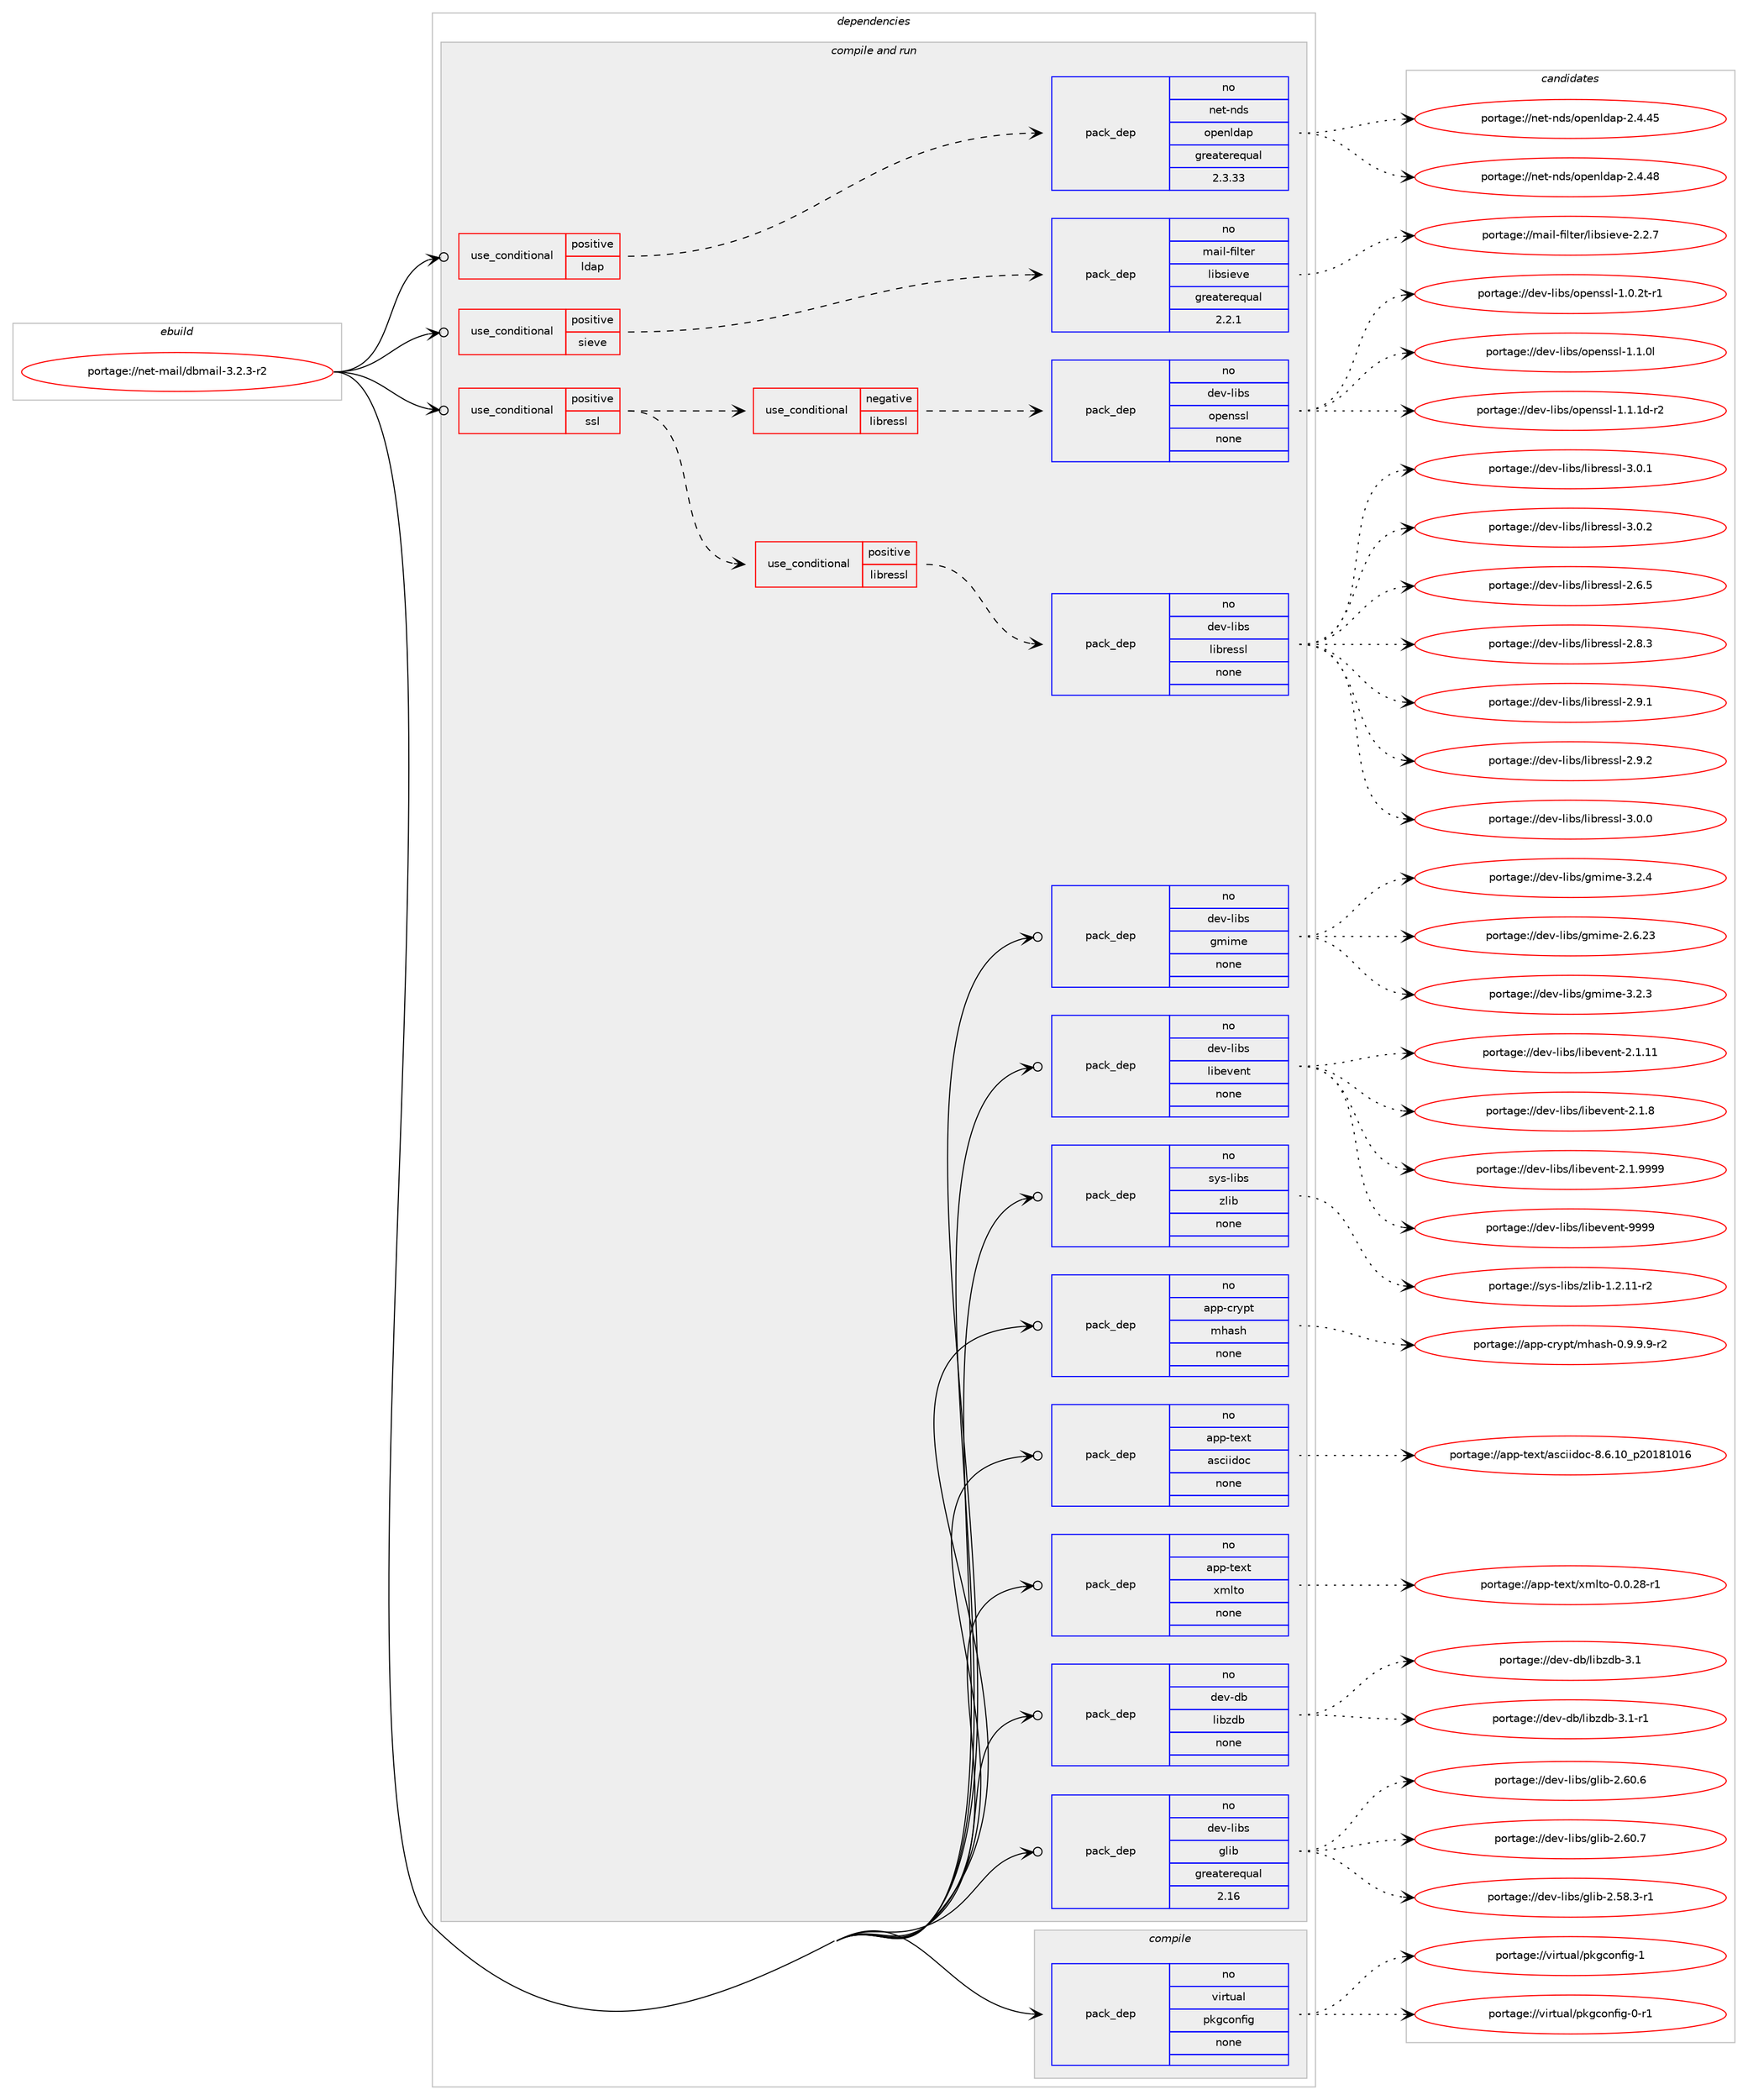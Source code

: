digraph prolog {

# *************
# Graph options
# *************

newrank=true;
concentrate=true;
compound=true;
graph [rankdir=LR,fontname=Helvetica,fontsize=10,ranksep=1.5];#, ranksep=2.5, nodesep=0.2];
edge  [arrowhead=vee];
node  [fontname=Helvetica,fontsize=10];

# **********
# The ebuild
# **********

subgraph cluster_leftcol {
color=gray;
rank=same;
label=<<i>ebuild</i>>;
id [label="portage://net-mail/dbmail-3.2.3-r2", color=red, width=4, href="../net-mail/dbmail-3.2.3-r2.svg"];
}

# ****************
# The dependencies
# ****************

subgraph cluster_midcol {
color=gray;
label=<<i>dependencies</i>>;
subgraph cluster_compile {
fillcolor="#eeeeee";
style=filled;
label=<<i>compile</i>>;
subgraph pack265634 {
dependency362388 [label=<<TABLE BORDER="0" CELLBORDER="1" CELLSPACING="0" CELLPADDING="4" WIDTH="220"><TR><TD ROWSPAN="6" CELLPADDING="30">pack_dep</TD></TR><TR><TD WIDTH="110">no</TD></TR><TR><TD>virtual</TD></TR><TR><TD>pkgconfig</TD></TR><TR><TD>none</TD></TR><TR><TD></TD></TR></TABLE>>, shape=none, color=blue];
}
id:e -> dependency362388:w [weight=20,style="solid",arrowhead="vee"];
}
subgraph cluster_compileandrun {
fillcolor="#eeeeee";
style=filled;
label=<<i>compile and run</i>>;
subgraph cond90711 {
dependency362389 [label=<<TABLE BORDER="0" CELLBORDER="1" CELLSPACING="0" CELLPADDING="4"><TR><TD ROWSPAN="3" CELLPADDING="10">use_conditional</TD></TR><TR><TD>positive</TD></TR><TR><TD>ldap</TD></TR></TABLE>>, shape=none, color=red];
subgraph pack265635 {
dependency362390 [label=<<TABLE BORDER="0" CELLBORDER="1" CELLSPACING="0" CELLPADDING="4" WIDTH="220"><TR><TD ROWSPAN="6" CELLPADDING="30">pack_dep</TD></TR><TR><TD WIDTH="110">no</TD></TR><TR><TD>net-nds</TD></TR><TR><TD>openldap</TD></TR><TR><TD>greaterequal</TD></TR><TR><TD>2.3.33</TD></TR></TABLE>>, shape=none, color=blue];
}
dependency362389:e -> dependency362390:w [weight=20,style="dashed",arrowhead="vee"];
}
id:e -> dependency362389:w [weight=20,style="solid",arrowhead="odotvee"];
subgraph cond90712 {
dependency362391 [label=<<TABLE BORDER="0" CELLBORDER="1" CELLSPACING="0" CELLPADDING="4"><TR><TD ROWSPAN="3" CELLPADDING="10">use_conditional</TD></TR><TR><TD>positive</TD></TR><TR><TD>sieve</TD></TR></TABLE>>, shape=none, color=red];
subgraph pack265636 {
dependency362392 [label=<<TABLE BORDER="0" CELLBORDER="1" CELLSPACING="0" CELLPADDING="4" WIDTH="220"><TR><TD ROWSPAN="6" CELLPADDING="30">pack_dep</TD></TR><TR><TD WIDTH="110">no</TD></TR><TR><TD>mail-filter</TD></TR><TR><TD>libsieve</TD></TR><TR><TD>greaterequal</TD></TR><TR><TD>2.2.1</TD></TR></TABLE>>, shape=none, color=blue];
}
dependency362391:e -> dependency362392:w [weight=20,style="dashed",arrowhead="vee"];
}
id:e -> dependency362391:w [weight=20,style="solid",arrowhead="odotvee"];
subgraph cond90713 {
dependency362393 [label=<<TABLE BORDER="0" CELLBORDER="1" CELLSPACING="0" CELLPADDING="4"><TR><TD ROWSPAN="3" CELLPADDING="10">use_conditional</TD></TR><TR><TD>positive</TD></TR><TR><TD>ssl</TD></TR></TABLE>>, shape=none, color=red];
subgraph cond90714 {
dependency362394 [label=<<TABLE BORDER="0" CELLBORDER="1" CELLSPACING="0" CELLPADDING="4"><TR><TD ROWSPAN="3" CELLPADDING="10">use_conditional</TD></TR><TR><TD>negative</TD></TR><TR><TD>libressl</TD></TR></TABLE>>, shape=none, color=red];
subgraph pack265637 {
dependency362395 [label=<<TABLE BORDER="0" CELLBORDER="1" CELLSPACING="0" CELLPADDING="4" WIDTH="220"><TR><TD ROWSPAN="6" CELLPADDING="30">pack_dep</TD></TR><TR><TD WIDTH="110">no</TD></TR><TR><TD>dev-libs</TD></TR><TR><TD>openssl</TD></TR><TR><TD>none</TD></TR><TR><TD></TD></TR></TABLE>>, shape=none, color=blue];
}
dependency362394:e -> dependency362395:w [weight=20,style="dashed",arrowhead="vee"];
}
dependency362393:e -> dependency362394:w [weight=20,style="dashed",arrowhead="vee"];
subgraph cond90715 {
dependency362396 [label=<<TABLE BORDER="0" CELLBORDER="1" CELLSPACING="0" CELLPADDING="4"><TR><TD ROWSPAN="3" CELLPADDING="10">use_conditional</TD></TR><TR><TD>positive</TD></TR><TR><TD>libressl</TD></TR></TABLE>>, shape=none, color=red];
subgraph pack265638 {
dependency362397 [label=<<TABLE BORDER="0" CELLBORDER="1" CELLSPACING="0" CELLPADDING="4" WIDTH="220"><TR><TD ROWSPAN="6" CELLPADDING="30">pack_dep</TD></TR><TR><TD WIDTH="110">no</TD></TR><TR><TD>dev-libs</TD></TR><TR><TD>libressl</TD></TR><TR><TD>none</TD></TR><TR><TD></TD></TR></TABLE>>, shape=none, color=blue];
}
dependency362396:e -> dependency362397:w [weight=20,style="dashed",arrowhead="vee"];
}
dependency362393:e -> dependency362396:w [weight=20,style="dashed",arrowhead="vee"];
}
id:e -> dependency362393:w [weight=20,style="solid",arrowhead="odotvee"];
subgraph pack265639 {
dependency362398 [label=<<TABLE BORDER="0" CELLBORDER="1" CELLSPACING="0" CELLPADDING="4" WIDTH="220"><TR><TD ROWSPAN="6" CELLPADDING="30">pack_dep</TD></TR><TR><TD WIDTH="110">no</TD></TR><TR><TD>app-crypt</TD></TR><TR><TD>mhash</TD></TR><TR><TD>none</TD></TR><TR><TD></TD></TR></TABLE>>, shape=none, color=blue];
}
id:e -> dependency362398:w [weight=20,style="solid",arrowhead="odotvee"];
subgraph pack265640 {
dependency362399 [label=<<TABLE BORDER="0" CELLBORDER="1" CELLSPACING="0" CELLPADDING="4" WIDTH="220"><TR><TD ROWSPAN="6" CELLPADDING="30">pack_dep</TD></TR><TR><TD WIDTH="110">no</TD></TR><TR><TD>app-text</TD></TR><TR><TD>asciidoc</TD></TR><TR><TD>none</TD></TR><TR><TD></TD></TR></TABLE>>, shape=none, color=blue];
}
id:e -> dependency362399:w [weight=20,style="solid",arrowhead="odotvee"];
subgraph pack265641 {
dependency362400 [label=<<TABLE BORDER="0" CELLBORDER="1" CELLSPACING="0" CELLPADDING="4" WIDTH="220"><TR><TD ROWSPAN="6" CELLPADDING="30">pack_dep</TD></TR><TR><TD WIDTH="110">no</TD></TR><TR><TD>app-text</TD></TR><TR><TD>xmlto</TD></TR><TR><TD>none</TD></TR><TR><TD></TD></TR></TABLE>>, shape=none, color=blue];
}
id:e -> dependency362400:w [weight=20,style="solid",arrowhead="odotvee"];
subgraph pack265642 {
dependency362401 [label=<<TABLE BORDER="0" CELLBORDER="1" CELLSPACING="0" CELLPADDING="4" WIDTH="220"><TR><TD ROWSPAN="6" CELLPADDING="30">pack_dep</TD></TR><TR><TD WIDTH="110">no</TD></TR><TR><TD>dev-db</TD></TR><TR><TD>libzdb</TD></TR><TR><TD>none</TD></TR><TR><TD></TD></TR></TABLE>>, shape=none, color=blue];
}
id:e -> dependency362401:w [weight=20,style="solid",arrowhead="odotvee"];
subgraph pack265643 {
dependency362402 [label=<<TABLE BORDER="0" CELLBORDER="1" CELLSPACING="0" CELLPADDING="4" WIDTH="220"><TR><TD ROWSPAN="6" CELLPADDING="30">pack_dep</TD></TR><TR><TD WIDTH="110">no</TD></TR><TR><TD>dev-libs</TD></TR><TR><TD>glib</TD></TR><TR><TD>greaterequal</TD></TR><TR><TD>2.16</TD></TR></TABLE>>, shape=none, color=blue];
}
id:e -> dependency362402:w [weight=20,style="solid",arrowhead="odotvee"];
subgraph pack265644 {
dependency362403 [label=<<TABLE BORDER="0" CELLBORDER="1" CELLSPACING="0" CELLPADDING="4" WIDTH="220"><TR><TD ROWSPAN="6" CELLPADDING="30">pack_dep</TD></TR><TR><TD WIDTH="110">no</TD></TR><TR><TD>dev-libs</TD></TR><TR><TD>gmime</TD></TR><TR><TD>none</TD></TR><TR><TD></TD></TR></TABLE>>, shape=none, color=blue];
}
id:e -> dependency362403:w [weight=20,style="solid",arrowhead="odotvee"];
subgraph pack265645 {
dependency362404 [label=<<TABLE BORDER="0" CELLBORDER="1" CELLSPACING="0" CELLPADDING="4" WIDTH="220"><TR><TD ROWSPAN="6" CELLPADDING="30">pack_dep</TD></TR><TR><TD WIDTH="110">no</TD></TR><TR><TD>dev-libs</TD></TR><TR><TD>libevent</TD></TR><TR><TD>none</TD></TR><TR><TD></TD></TR></TABLE>>, shape=none, color=blue];
}
id:e -> dependency362404:w [weight=20,style="solid",arrowhead="odotvee"];
subgraph pack265646 {
dependency362405 [label=<<TABLE BORDER="0" CELLBORDER="1" CELLSPACING="0" CELLPADDING="4" WIDTH="220"><TR><TD ROWSPAN="6" CELLPADDING="30">pack_dep</TD></TR><TR><TD WIDTH="110">no</TD></TR><TR><TD>sys-libs</TD></TR><TR><TD>zlib</TD></TR><TR><TD>none</TD></TR><TR><TD></TD></TR></TABLE>>, shape=none, color=blue];
}
id:e -> dependency362405:w [weight=20,style="solid",arrowhead="odotvee"];
}
subgraph cluster_run {
fillcolor="#eeeeee";
style=filled;
label=<<i>run</i>>;
}
}

# **************
# The candidates
# **************

subgraph cluster_choices {
rank=same;
color=gray;
label=<<i>candidates</i>>;

subgraph choice265634 {
color=black;
nodesep=1;
choiceportage11810511411611797108471121071039911111010210510345484511449 [label="portage://virtual/pkgconfig-0-r1", color=red, width=4,href="../virtual/pkgconfig-0-r1.svg"];
choiceportage1181051141161179710847112107103991111101021051034549 [label="portage://virtual/pkgconfig-1", color=red, width=4,href="../virtual/pkgconfig-1.svg"];
dependency362388:e -> choiceportage11810511411611797108471121071039911111010210510345484511449:w [style=dotted,weight="100"];
dependency362388:e -> choiceportage1181051141161179710847112107103991111101021051034549:w [style=dotted,weight="100"];
}
subgraph choice265635 {
color=black;
nodesep=1;
choiceportage11010111645110100115471111121011101081009711245504652465253 [label="portage://net-nds/openldap-2.4.45", color=red, width=4,href="../net-nds/openldap-2.4.45.svg"];
choiceportage11010111645110100115471111121011101081009711245504652465256 [label="portage://net-nds/openldap-2.4.48", color=red, width=4,href="../net-nds/openldap-2.4.48.svg"];
dependency362390:e -> choiceportage11010111645110100115471111121011101081009711245504652465253:w [style=dotted,weight="100"];
dependency362390:e -> choiceportage11010111645110100115471111121011101081009711245504652465256:w [style=dotted,weight="100"];
}
subgraph choice265636 {
color=black;
nodesep=1;
choiceportage10997105108451021051081161011144710810598115105101118101455046504655 [label="portage://mail-filter/libsieve-2.2.7", color=red, width=4,href="../mail-filter/libsieve-2.2.7.svg"];
dependency362392:e -> choiceportage10997105108451021051081161011144710810598115105101118101455046504655:w [style=dotted,weight="100"];
}
subgraph choice265637 {
color=black;
nodesep=1;
choiceportage1001011184510810598115471111121011101151151084549464846501164511449 [label="portage://dev-libs/openssl-1.0.2t-r1", color=red, width=4,href="../dev-libs/openssl-1.0.2t-r1.svg"];
choiceportage100101118451081059811547111112101110115115108454946494648108 [label="portage://dev-libs/openssl-1.1.0l", color=red, width=4,href="../dev-libs/openssl-1.1.0l.svg"];
choiceportage1001011184510810598115471111121011101151151084549464946491004511450 [label="portage://dev-libs/openssl-1.1.1d-r2", color=red, width=4,href="../dev-libs/openssl-1.1.1d-r2.svg"];
dependency362395:e -> choiceportage1001011184510810598115471111121011101151151084549464846501164511449:w [style=dotted,weight="100"];
dependency362395:e -> choiceportage100101118451081059811547111112101110115115108454946494648108:w [style=dotted,weight="100"];
dependency362395:e -> choiceportage1001011184510810598115471111121011101151151084549464946491004511450:w [style=dotted,weight="100"];
}
subgraph choice265638 {
color=black;
nodesep=1;
choiceportage10010111845108105981154710810598114101115115108455046544653 [label="portage://dev-libs/libressl-2.6.5", color=red, width=4,href="../dev-libs/libressl-2.6.5.svg"];
choiceportage10010111845108105981154710810598114101115115108455046564651 [label="portage://dev-libs/libressl-2.8.3", color=red, width=4,href="../dev-libs/libressl-2.8.3.svg"];
choiceportage10010111845108105981154710810598114101115115108455046574649 [label="portage://dev-libs/libressl-2.9.1", color=red, width=4,href="../dev-libs/libressl-2.9.1.svg"];
choiceportage10010111845108105981154710810598114101115115108455046574650 [label="portage://dev-libs/libressl-2.9.2", color=red, width=4,href="../dev-libs/libressl-2.9.2.svg"];
choiceportage10010111845108105981154710810598114101115115108455146484648 [label="portage://dev-libs/libressl-3.0.0", color=red, width=4,href="../dev-libs/libressl-3.0.0.svg"];
choiceportage10010111845108105981154710810598114101115115108455146484649 [label="portage://dev-libs/libressl-3.0.1", color=red, width=4,href="../dev-libs/libressl-3.0.1.svg"];
choiceportage10010111845108105981154710810598114101115115108455146484650 [label="portage://dev-libs/libressl-3.0.2", color=red, width=4,href="../dev-libs/libressl-3.0.2.svg"];
dependency362397:e -> choiceportage10010111845108105981154710810598114101115115108455046544653:w [style=dotted,weight="100"];
dependency362397:e -> choiceportage10010111845108105981154710810598114101115115108455046564651:w [style=dotted,weight="100"];
dependency362397:e -> choiceportage10010111845108105981154710810598114101115115108455046574649:w [style=dotted,weight="100"];
dependency362397:e -> choiceportage10010111845108105981154710810598114101115115108455046574650:w [style=dotted,weight="100"];
dependency362397:e -> choiceportage10010111845108105981154710810598114101115115108455146484648:w [style=dotted,weight="100"];
dependency362397:e -> choiceportage10010111845108105981154710810598114101115115108455146484649:w [style=dotted,weight="100"];
dependency362397:e -> choiceportage10010111845108105981154710810598114101115115108455146484650:w [style=dotted,weight="100"];
}
subgraph choice265639 {
color=black;
nodesep=1;
choiceportage971121124599114121112116471091049711510445484657465746574511450 [label="portage://app-crypt/mhash-0.9.9.9-r2", color=red, width=4,href="../app-crypt/mhash-0.9.9.9-r2.svg"];
dependency362398:e -> choiceportage971121124599114121112116471091049711510445484657465746574511450:w [style=dotted,weight="100"];
}
subgraph choice265640 {
color=black;
nodesep=1;
choiceportage97112112451161011201164797115991051051001119945564654464948951125048495649484954 [label="portage://app-text/asciidoc-8.6.10_p20181016", color=red, width=4,href="../app-text/asciidoc-8.6.10_p20181016.svg"];
dependency362399:e -> choiceportage97112112451161011201164797115991051051001119945564654464948951125048495649484954:w [style=dotted,weight="100"];
}
subgraph choice265641 {
color=black;
nodesep=1;
choiceportage971121124511610112011647120109108116111454846484650564511449 [label="portage://app-text/xmlto-0.0.28-r1", color=red, width=4,href="../app-text/xmlto-0.0.28-r1.svg"];
dependency362400:e -> choiceportage971121124511610112011647120109108116111454846484650564511449:w [style=dotted,weight="100"];
}
subgraph choice265642 {
color=black;
nodesep=1;
choiceportage100101118451009847108105981221009845514649 [label="portage://dev-db/libzdb-3.1", color=red, width=4,href="../dev-db/libzdb-3.1.svg"];
choiceportage1001011184510098471081059812210098455146494511449 [label="portage://dev-db/libzdb-3.1-r1", color=red, width=4,href="../dev-db/libzdb-3.1-r1.svg"];
dependency362401:e -> choiceportage100101118451009847108105981221009845514649:w [style=dotted,weight="100"];
dependency362401:e -> choiceportage1001011184510098471081059812210098455146494511449:w [style=dotted,weight="100"];
}
subgraph choice265643 {
color=black;
nodesep=1;
choiceportage10010111845108105981154710310810598455046535646514511449 [label="portage://dev-libs/glib-2.58.3-r1", color=red, width=4,href="../dev-libs/glib-2.58.3-r1.svg"];
choiceportage1001011184510810598115471031081059845504654484654 [label="portage://dev-libs/glib-2.60.6", color=red, width=4,href="../dev-libs/glib-2.60.6.svg"];
choiceportage1001011184510810598115471031081059845504654484655 [label="portage://dev-libs/glib-2.60.7", color=red, width=4,href="../dev-libs/glib-2.60.7.svg"];
dependency362402:e -> choiceportage10010111845108105981154710310810598455046535646514511449:w [style=dotted,weight="100"];
dependency362402:e -> choiceportage1001011184510810598115471031081059845504654484654:w [style=dotted,weight="100"];
dependency362402:e -> choiceportage1001011184510810598115471031081059845504654484655:w [style=dotted,weight="100"];
}
subgraph choice265644 {
color=black;
nodesep=1;
choiceportage10010111845108105981154710310910510910145504654465051 [label="portage://dev-libs/gmime-2.6.23", color=red, width=4,href="../dev-libs/gmime-2.6.23.svg"];
choiceportage100101118451081059811547103109105109101455146504651 [label="portage://dev-libs/gmime-3.2.3", color=red, width=4,href="../dev-libs/gmime-3.2.3.svg"];
choiceportage100101118451081059811547103109105109101455146504652 [label="portage://dev-libs/gmime-3.2.4", color=red, width=4,href="../dev-libs/gmime-3.2.4.svg"];
dependency362403:e -> choiceportage10010111845108105981154710310910510910145504654465051:w [style=dotted,weight="100"];
dependency362403:e -> choiceportage100101118451081059811547103109105109101455146504651:w [style=dotted,weight="100"];
dependency362403:e -> choiceportage100101118451081059811547103109105109101455146504652:w [style=dotted,weight="100"];
}
subgraph choice265645 {
color=black;
nodesep=1;
choiceportage1001011184510810598115471081059810111810111011645504649464949 [label="portage://dev-libs/libevent-2.1.11", color=red, width=4,href="../dev-libs/libevent-2.1.11.svg"];
choiceportage10010111845108105981154710810598101118101110116455046494656 [label="portage://dev-libs/libevent-2.1.8", color=red, width=4,href="../dev-libs/libevent-2.1.8.svg"];
choiceportage10010111845108105981154710810598101118101110116455046494657575757 [label="portage://dev-libs/libevent-2.1.9999", color=red, width=4,href="../dev-libs/libevent-2.1.9999.svg"];
choiceportage100101118451081059811547108105981011181011101164557575757 [label="portage://dev-libs/libevent-9999", color=red, width=4,href="../dev-libs/libevent-9999.svg"];
dependency362404:e -> choiceportage1001011184510810598115471081059810111810111011645504649464949:w [style=dotted,weight="100"];
dependency362404:e -> choiceportage10010111845108105981154710810598101118101110116455046494656:w [style=dotted,weight="100"];
dependency362404:e -> choiceportage10010111845108105981154710810598101118101110116455046494657575757:w [style=dotted,weight="100"];
dependency362404:e -> choiceportage100101118451081059811547108105981011181011101164557575757:w [style=dotted,weight="100"];
}
subgraph choice265646 {
color=black;
nodesep=1;
choiceportage11512111545108105981154712210810598454946504649494511450 [label="portage://sys-libs/zlib-1.2.11-r2", color=red, width=4,href="../sys-libs/zlib-1.2.11-r2.svg"];
dependency362405:e -> choiceportage11512111545108105981154712210810598454946504649494511450:w [style=dotted,weight="100"];
}
}

}
